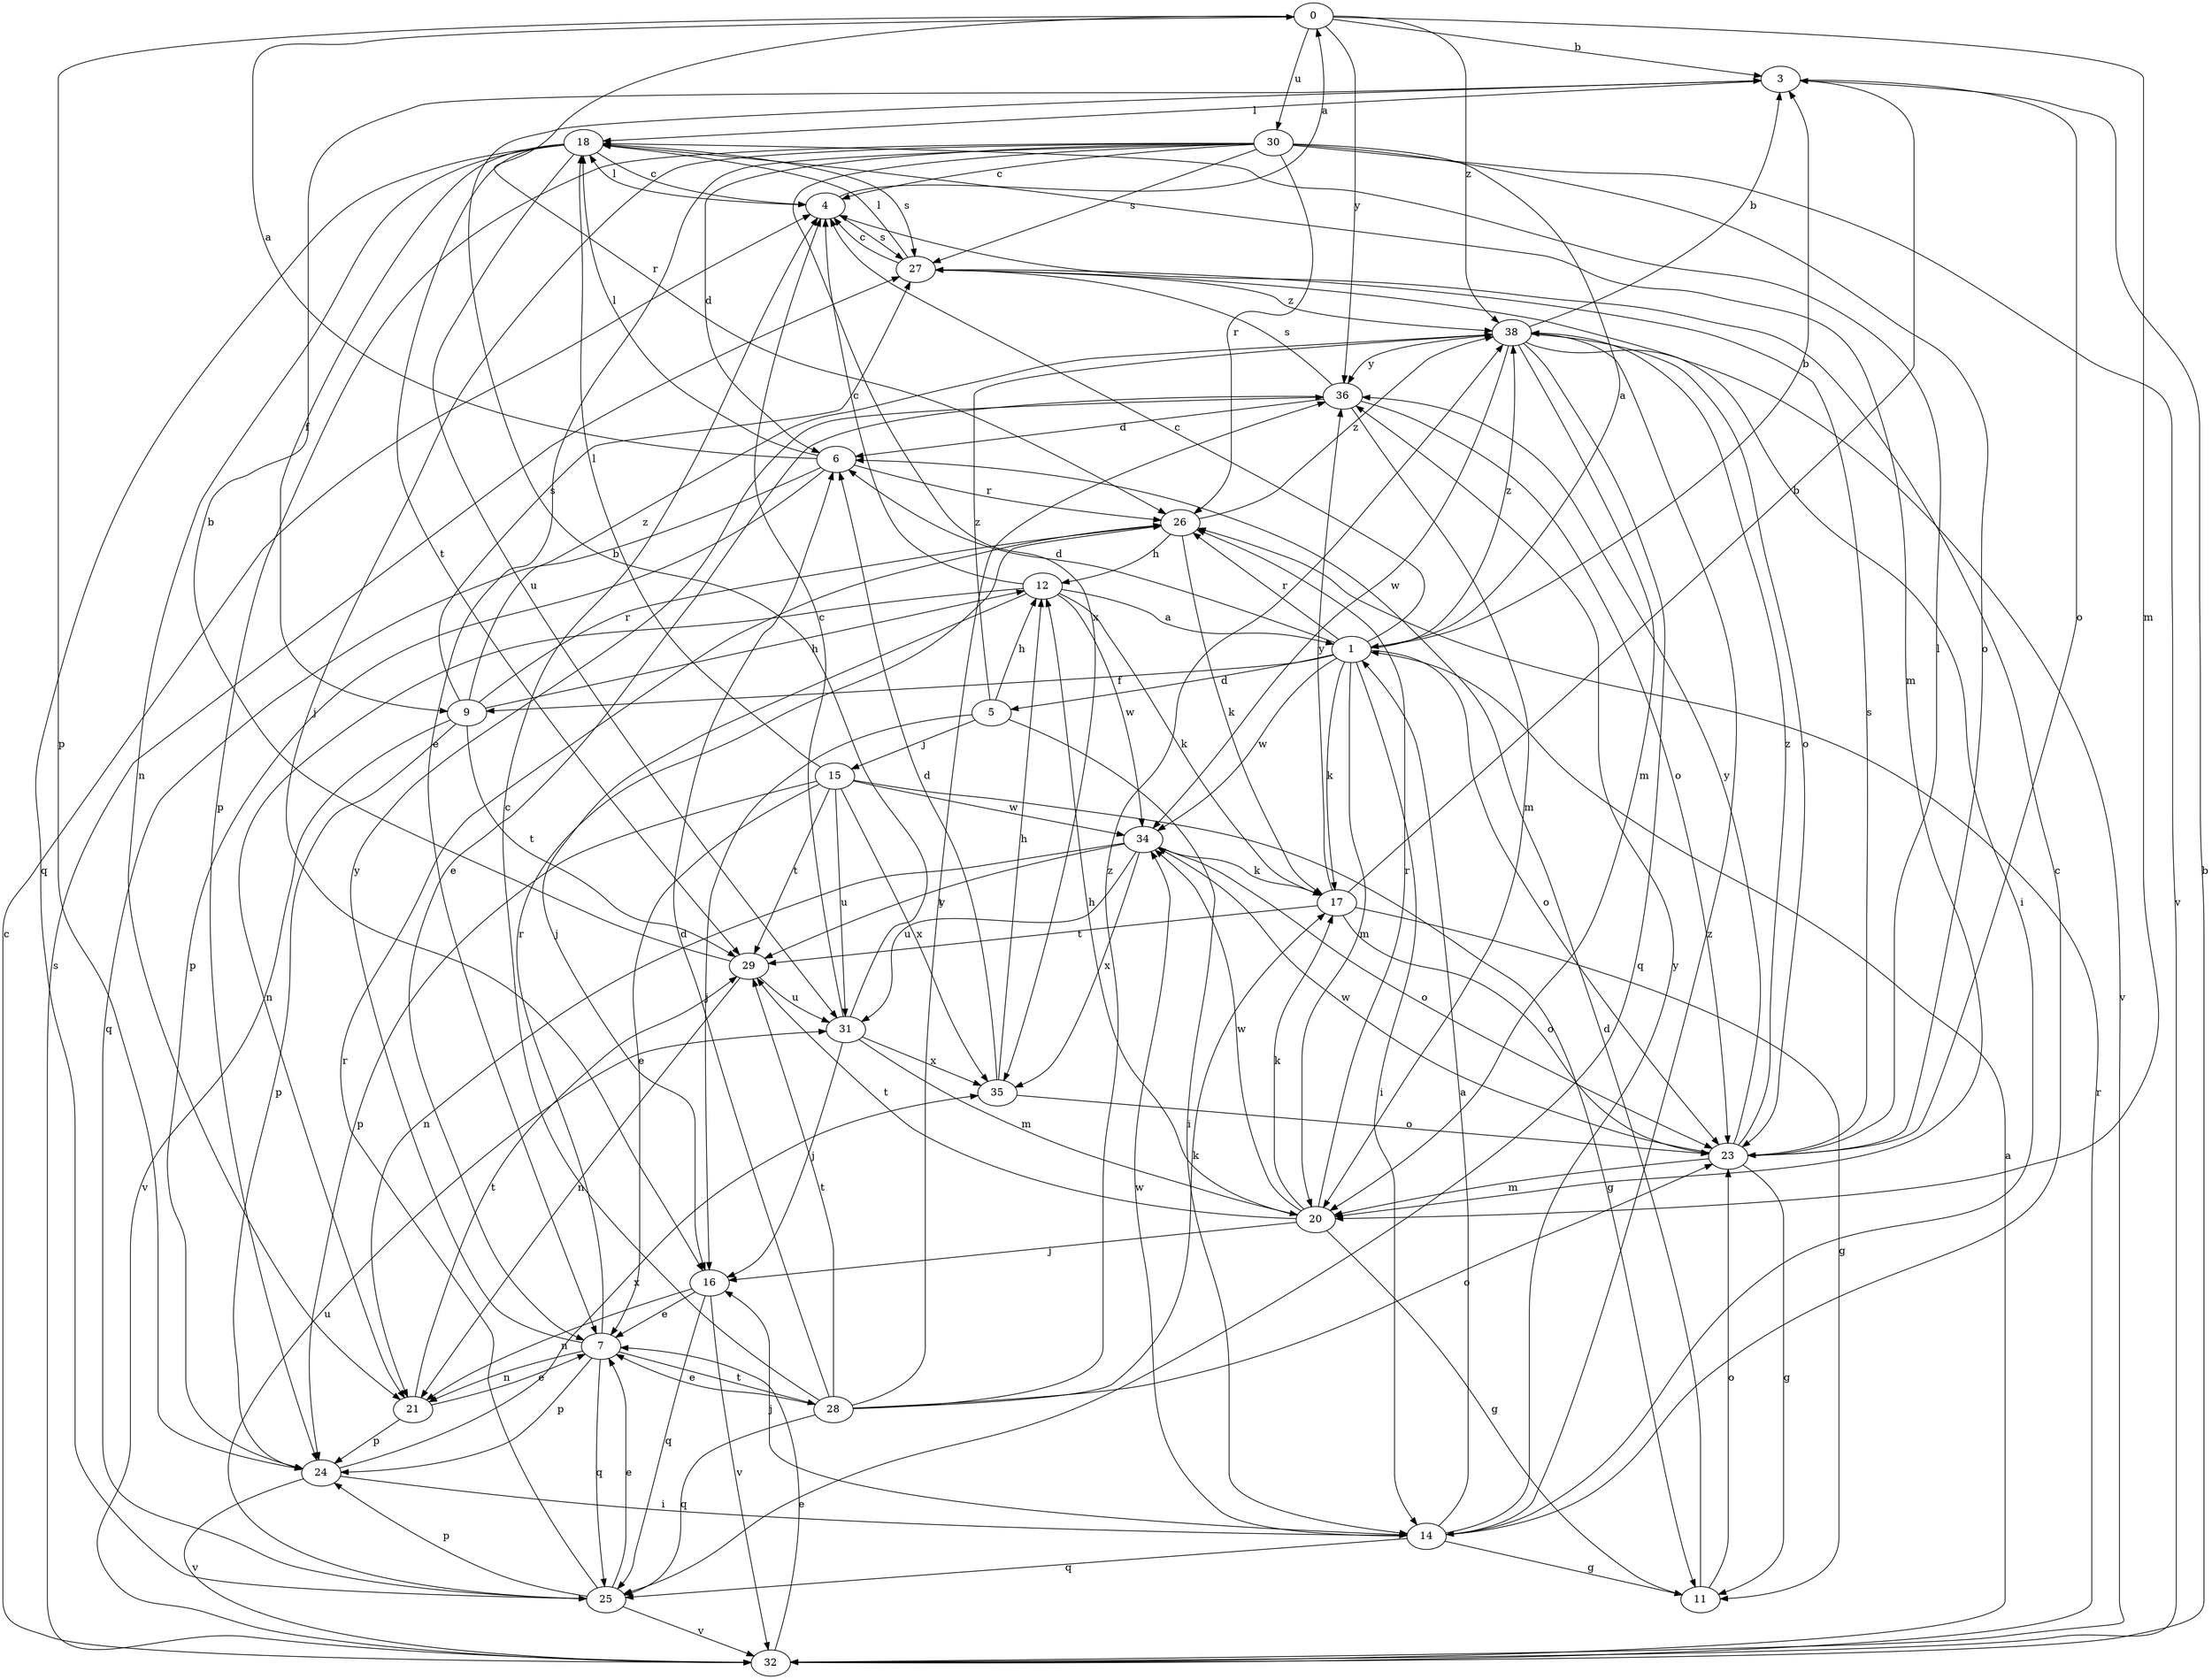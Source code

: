 strict digraph  {
0;
1;
3;
4;
5;
6;
7;
9;
11;
12;
14;
15;
16;
17;
18;
20;
21;
23;
24;
25;
26;
27;
28;
29;
30;
31;
32;
34;
35;
36;
38;
0 -> 3  [label=b];
0 -> 20  [label=m];
0 -> 24  [label=p];
0 -> 26  [label=r];
0 -> 30  [label=u];
0 -> 36  [label=y];
0 -> 38  [label=z];
1 -> 3  [label=b];
1 -> 4  [label=c];
1 -> 5  [label=d];
1 -> 6  [label=d];
1 -> 9  [label=f];
1 -> 14  [label=i];
1 -> 17  [label=k];
1 -> 20  [label=m];
1 -> 23  [label=o];
1 -> 26  [label=r];
1 -> 34  [label=w];
1 -> 38  [label=z];
3 -> 18  [label=l];
3 -> 23  [label=o];
4 -> 0  [label=a];
4 -> 18  [label=l];
4 -> 27  [label=s];
5 -> 12  [label=h];
5 -> 14  [label=i];
5 -> 15  [label=j];
5 -> 16  [label=j];
5 -> 38  [label=z];
6 -> 0  [label=a];
6 -> 18  [label=l];
6 -> 24  [label=p];
6 -> 25  [label=q];
6 -> 26  [label=r];
7 -> 21  [label=n];
7 -> 24  [label=p];
7 -> 25  [label=q];
7 -> 26  [label=r];
7 -> 28  [label=t];
7 -> 36  [label=y];
9 -> 12  [label=h];
9 -> 24  [label=p];
9 -> 26  [label=r];
9 -> 27  [label=s];
9 -> 29  [label=t];
9 -> 32  [label=v];
9 -> 38  [label=z];
11 -> 6  [label=d];
11 -> 23  [label=o];
12 -> 1  [label=a];
12 -> 4  [label=c];
12 -> 16  [label=j];
12 -> 17  [label=k];
12 -> 21  [label=n];
12 -> 34  [label=w];
14 -> 1  [label=a];
14 -> 4  [label=c];
14 -> 11  [label=g];
14 -> 16  [label=j];
14 -> 25  [label=q];
14 -> 34  [label=w];
14 -> 36  [label=y];
14 -> 38  [label=z];
15 -> 7  [label=e];
15 -> 11  [label=g];
15 -> 18  [label=l];
15 -> 24  [label=p];
15 -> 29  [label=t];
15 -> 31  [label=u];
15 -> 34  [label=w];
15 -> 35  [label=x];
16 -> 7  [label=e];
16 -> 21  [label=n];
16 -> 25  [label=q];
16 -> 32  [label=v];
17 -> 3  [label=b];
17 -> 11  [label=g];
17 -> 23  [label=o];
17 -> 29  [label=t];
17 -> 36  [label=y];
18 -> 4  [label=c];
18 -> 9  [label=f];
18 -> 20  [label=m];
18 -> 21  [label=n];
18 -> 25  [label=q];
18 -> 27  [label=s];
18 -> 29  [label=t];
18 -> 31  [label=u];
20 -> 11  [label=g];
20 -> 12  [label=h];
20 -> 16  [label=j];
20 -> 17  [label=k];
20 -> 26  [label=r];
20 -> 29  [label=t];
20 -> 34  [label=w];
21 -> 7  [label=e];
21 -> 24  [label=p];
21 -> 29  [label=t];
23 -> 11  [label=g];
23 -> 18  [label=l];
23 -> 20  [label=m];
23 -> 27  [label=s];
23 -> 34  [label=w];
23 -> 36  [label=y];
23 -> 38  [label=z];
24 -> 14  [label=i];
24 -> 32  [label=v];
24 -> 35  [label=x];
25 -> 7  [label=e];
25 -> 24  [label=p];
25 -> 26  [label=r];
25 -> 31  [label=u];
25 -> 32  [label=v];
26 -> 12  [label=h];
26 -> 17  [label=k];
26 -> 38  [label=z];
27 -> 4  [label=c];
27 -> 14  [label=i];
27 -> 18  [label=l];
27 -> 38  [label=z];
28 -> 4  [label=c];
28 -> 6  [label=d];
28 -> 7  [label=e];
28 -> 17  [label=k];
28 -> 23  [label=o];
28 -> 25  [label=q];
28 -> 29  [label=t];
28 -> 36  [label=y];
28 -> 38  [label=z];
29 -> 3  [label=b];
29 -> 21  [label=n];
29 -> 31  [label=u];
30 -> 1  [label=a];
30 -> 4  [label=c];
30 -> 6  [label=d];
30 -> 7  [label=e];
30 -> 16  [label=j];
30 -> 23  [label=o];
30 -> 24  [label=p];
30 -> 26  [label=r];
30 -> 27  [label=s];
30 -> 32  [label=v];
30 -> 35  [label=x];
31 -> 3  [label=b];
31 -> 4  [label=c];
31 -> 16  [label=j];
31 -> 20  [label=m];
31 -> 35  [label=x];
32 -> 1  [label=a];
32 -> 3  [label=b];
32 -> 4  [label=c];
32 -> 7  [label=e];
32 -> 26  [label=r];
32 -> 27  [label=s];
34 -> 17  [label=k];
34 -> 21  [label=n];
34 -> 23  [label=o];
34 -> 29  [label=t];
34 -> 31  [label=u];
34 -> 35  [label=x];
35 -> 6  [label=d];
35 -> 12  [label=h];
35 -> 23  [label=o];
36 -> 6  [label=d];
36 -> 7  [label=e];
36 -> 20  [label=m];
36 -> 23  [label=o];
36 -> 27  [label=s];
38 -> 3  [label=b];
38 -> 20  [label=m];
38 -> 23  [label=o];
38 -> 25  [label=q];
38 -> 32  [label=v];
38 -> 34  [label=w];
38 -> 36  [label=y];
}
